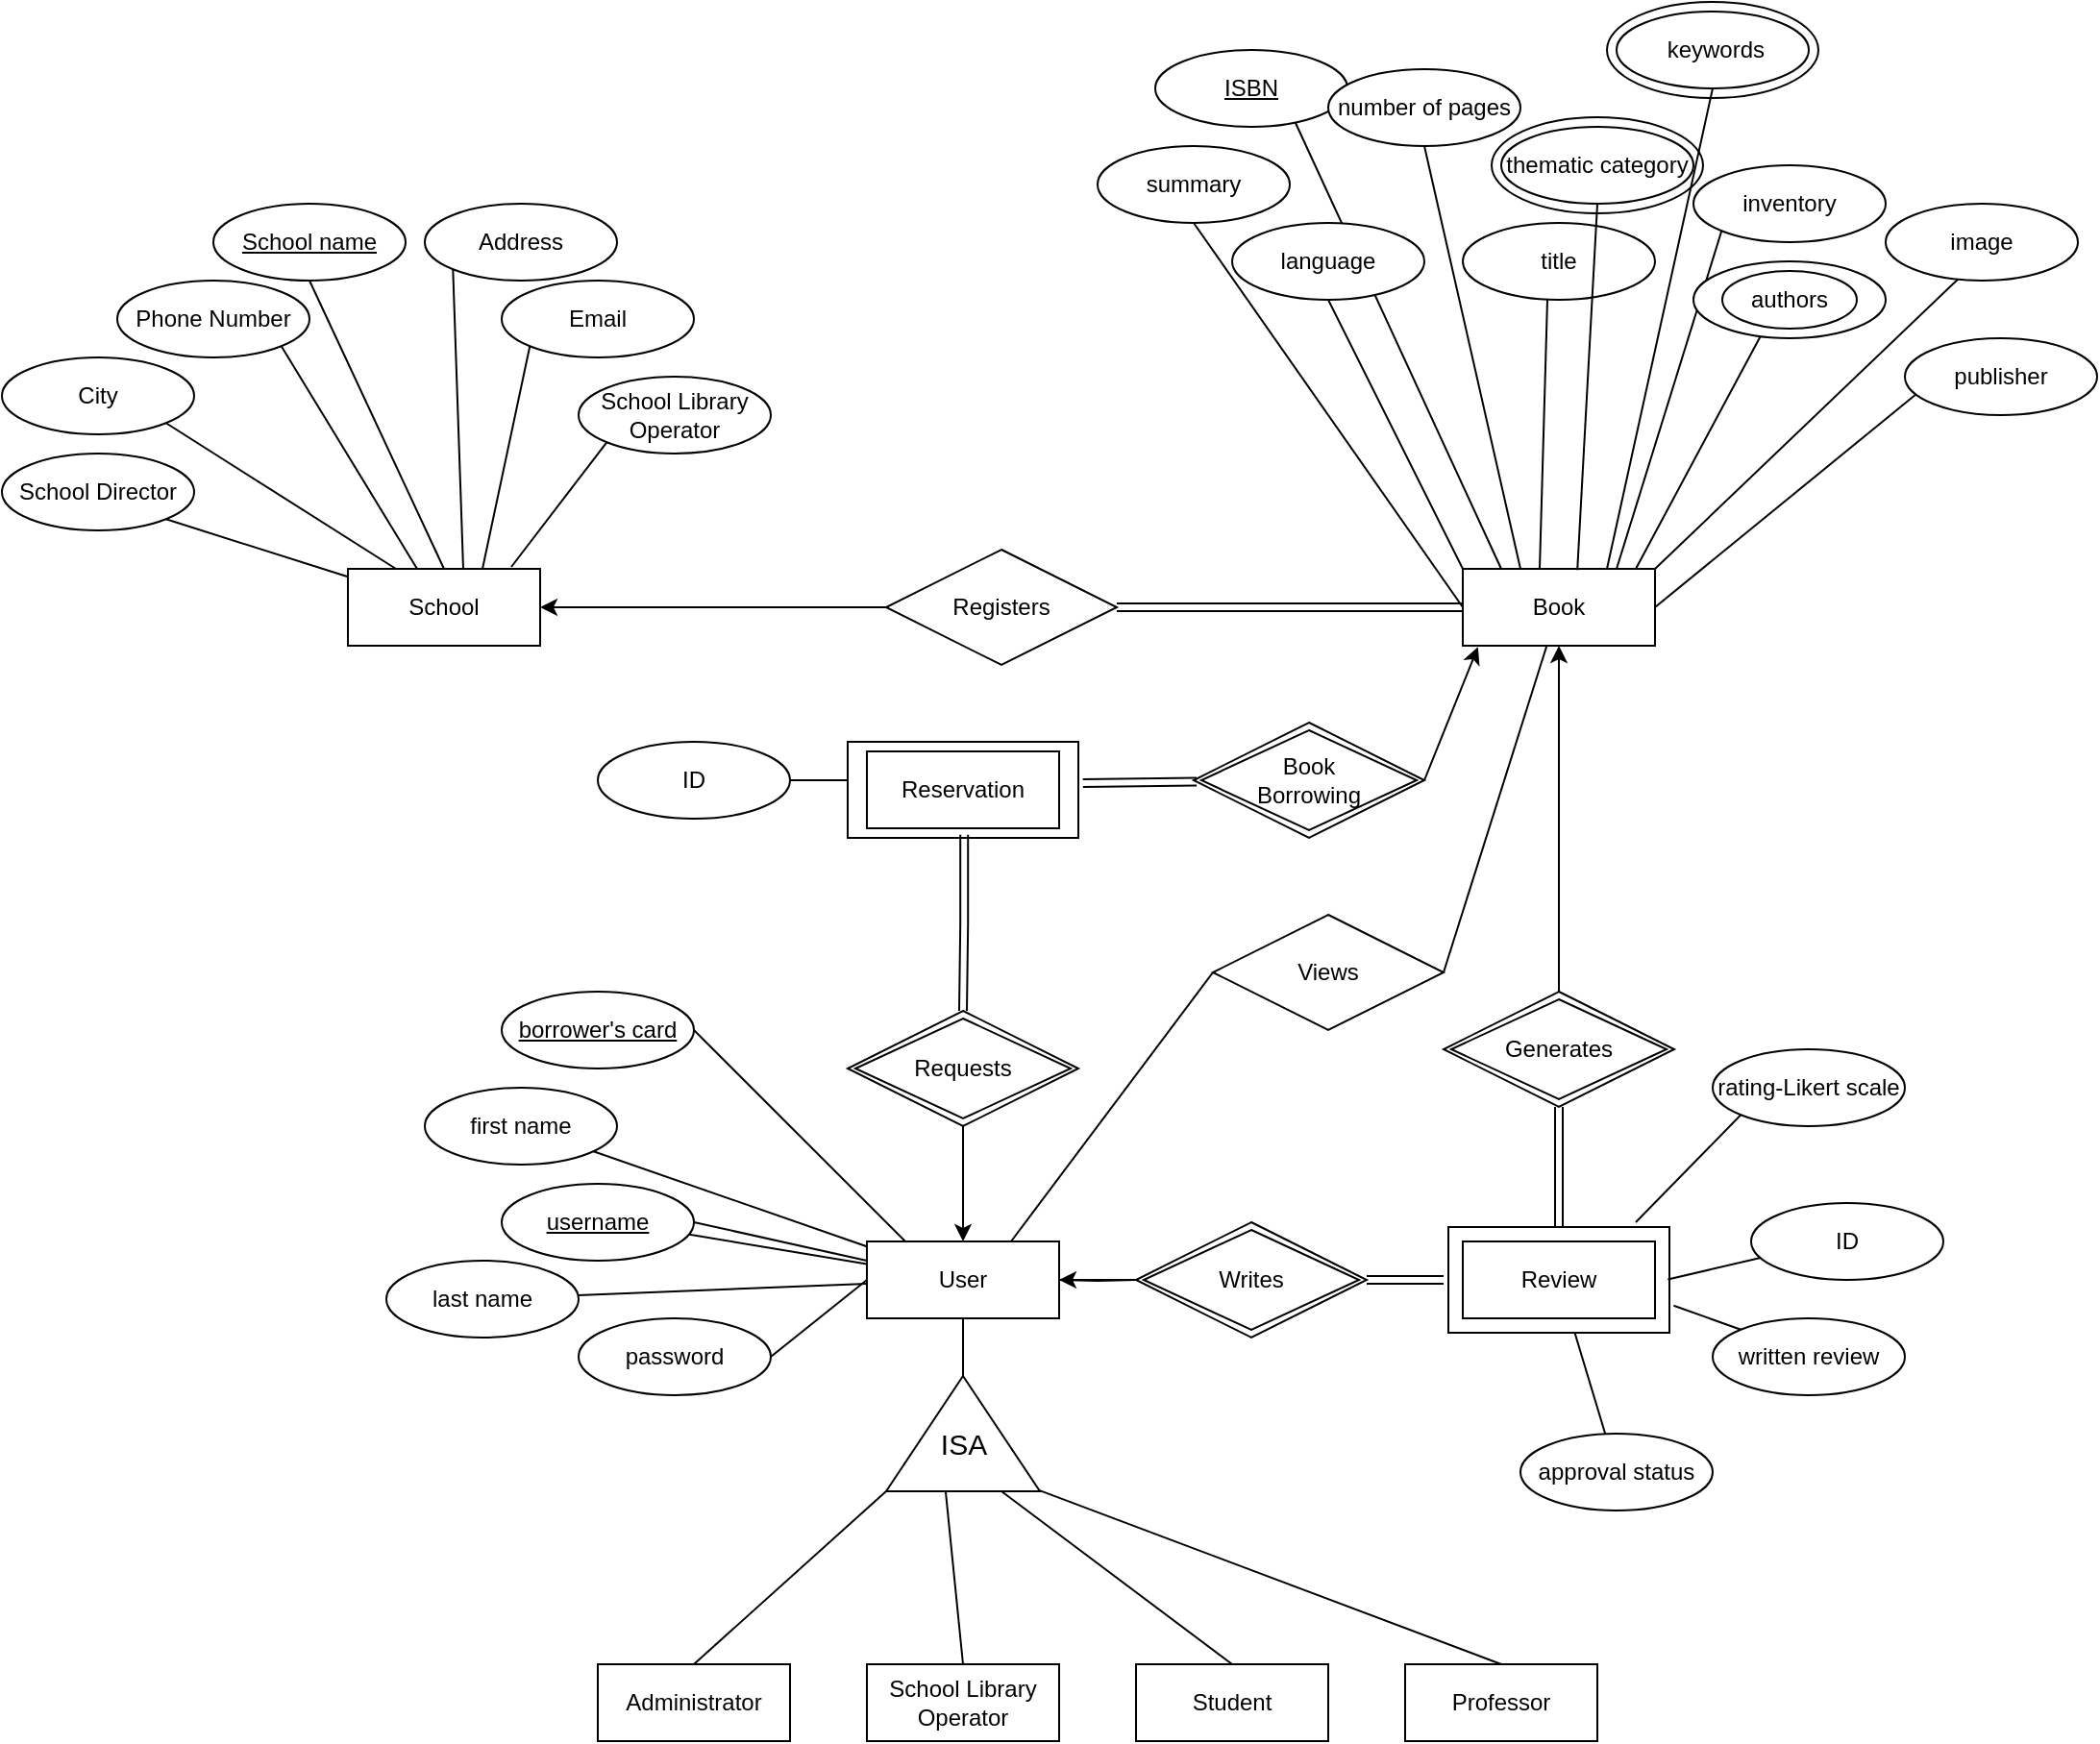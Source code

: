 <mxfile version="21.3.2" type="github">
  <diagram name="Σελίδα-1" id="5evgpBQLJIlPDL_NdwX2">
    <mxGraphModel dx="1475" dy="990" grid="1" gridSize="10" guides="1" tooltips="1" connect="1" arrows="1" fold="1" page="0" pageScale="1" pageWidth="827" pageHeight="1169" background="none" math="0" shadow="0">
      <root>
        <mxCell id="0" />
        <mxCell id="1" parent="0" />
        <mxCell id="doAp_iDVDvnI4SgPi6KM-92" style="edgeStyle=none;rounded=0;orthogonalLoop=1;jettySize=auto;html=1;exitX=0.5;exitY=1;exitDx=0;exitDy=0;entryX=0.5;entryY=0;entryDx=0;entryDy=0;endArrow=none;endFill=0;" parent="1" source="doAp_iDVDvnI4SgPi6KM-77" target="doAp_iDVDvnI4SgPi6KM-78" edge="1">
          <mxGeometry relative="1" as="geometry" />
        </mxCell>
        <mxCell id="doAp_iDVDvnI4SgPi6KM-77" value="School name" style="ellipse;whiteSpace=wrap;html=1;align=center;fontStyle=4;" parent="1" vertex="1">
          <mxGeometry x="-220" y="480" width="100" height="40" as="geometry" />
        </mxCell>
        <mxCell id="doAp_iDVDvnI4SgPi6KM-151" style="edgeStyle=none;rounded=0;orthogonalLoop=1;jettySize=auto;html=1;exitX=1;exitY=0.5;exitDx=0;exitDy=0;entryX=0;entryY=0.5;entryDx=0;entryDy=0;endArrow=none;endFill=0;startArrow=classic;startFill=1;" parent="1" source="doAp_iDVDvnI4SgPi6KM-78" target="doAp_iDVDvnI4SgPi6KM-147" edge="1">
          <mxGeometry relative="1" as="geometry" />
        </mxCell>
        <mxCell id="doAp_iDVDvnI4SgPi6KM-78" value="School" style="whiteSpace=wrap;html=1;align=center;" parent="1" vertex="1">
          <mxGeometry x="-150" y="670" width="100" height="40" as="geometry" />
        </mxCell>
        <mxCell id="doAp_iDVDvnI4SgPi6KM-88" style="edgeStyle=none;rounded=0;orthogonalLoop=1;jettySize=auto;html=1;exitX=1;exitY=1;exitDx=0;exitDy=0;entryX=0.25;entryY=0;entryDx=0;entryDy=0;endArrow=none;endFill=0;" parent="1" source="doAp_iDVDvnI4SgPi6KM-79" target="doAp_iDVDvnI4SgPi6KM-78" edge="1">
          <mxGeometry relative="1" as="geometry" />
        </mxCell>
        <mxCell id="doAp_iDVDvnI4SgPi6KM-79" value="City" style="ellipse;whiteSpace=wrap;html=1;align=center;" parent="1" vertex="1">
          <mxGeometry x="-330" y="560" width="100" height="40" as="geometry" />
        </mxCell>
        <mxCell id="doAp_iDVDvnI4SgPi6KM-95" style="edgeStyle=none;rounded=0;orthogonalLoop=1;jettySize=auto;html=1;exitX=0;exitY=1;exitDx=0;exitDy=0;entryX=0.85;entryY=-0.025;entryDx=0;entryDy=0;entryPerimeter=0;endArrow=none;endFill=0;" parent="1" source="doAp_iDVDvnI4SgPi6KM-80" target="doAp_iDVDvnI4SgPi6KM-78" edge="1">
          <mxGeometry relative="1" as="geometry" />
        </mxCell>
        <mxCell id="doAp_iDVDvnI4SgPi6KM-80" value="School Library Operator" style="ellipse;whiteSpace=wrap;html=1;align=center;" parent="1" vertex="1">
          <mxGeometry x="-30" y="570" width="100" height="40" as="geometry" />
        </mxCell>
        <mxCell id="doAp_iDVDvnI4SgPi6KM-94" style="edgeStyle=none;rounded=0;orthogonalLoop=1;jettySize=auto;html=1;exitX=0;exitY=1;exitDx=0;exitDy=0;endArrow=none;endFill=0;" parent="1" source="doAp_iDVDvnI4SgPi6KM-81" edge="1">
          <mxGeometry relative="1" as="geometry">
            <mxPoint x="-80" y="670" as="targetPoint" />
          </mxGeometry>
        </mxCell>
        <mxCell id="doAp_iDVDvnI4SgPi6KM-81" value="Email" style="ellipse;whiteSpace=wrap;html=1;align=center;" parent="1" vertex="1">
          <mxGeometry x="-70" y="520" width="100" height="40" as="geometry" />
        </mxCell>
        <mxCell id="doAp_iDVDvnI4SgPi6KM-91" style="edgeStyle=none;rounded=0;orthogonalLoop=1;jettySize=auto;html=1;exitX=1;exitY=1;exitDx=0;exitDy=0;entryX=0.36;entryY=0;entryDx=0;entryDy=0;entryPerimeter=0;endArrow=none;endFill=0;" parent="1" source="doAp_iDVDvnI4SgPi6KM-82" target="doAp_iDVDvnI4SgPi6KM-78" edge="1">
          <mxGeometry relative="1" as="geometry" />
        </mxCell>
        <mxCell id="doAp_iDVDvnI4SgPi6KM-82" value="Phone Number" style="ellipse;whiteSpace=wrap;html=1;align=center;" parent="1" vertex="1">
          <mxGeometry x="-270" y="520" width="100" height="40" as="geometry" />
        </mxCell>
        <mxCell id="doAp_iDVDvnI4SgPi6KM-90" style="rounded=0;orthogonalLoop=1;jettySize=auto;html=1;exitX=1;exitY=1;exitDx=0;exitDy=0;endArrow=none;endFill=0;" parent="1" source="doAp_iDVDvnI4SgPi6KM-83" target="doAp_iDVDvnI4SgPi6KM-78" edge="1">
          <mxGeometry relative="1" as="geometry" />
        </mxCell>
        <mxCell id="doAp_iDVDvnI4SgPi6KM-83" value="School Director" style="ellipse;whiteSpace=wrap;html=1;align=center;" parent="1" vertex="1">
          <mxGeometry x="-330" y="610" width="100" height="40" as="geometry" />
        </mxCell>
        <mxCell id="doAp_iDVDvnI4SgPi6KM-93" style="edgeStyle=none;rounded=0;orthogonalLoop=1;jettySize=auto;html=1;exitX=0;exitY=1;exitDx=0;exitDy=0;endArrow=none;endFill=0;" parent="1" source="doAp_iDVDvnI4SgPi6KM-85" edge="1">
          <mxGeometry relative="1" as="geometry">
            <mxPoint x="-90" y="670" as="targetPoint" />
          </mxGeometry>
        </mxCell>
        <mxCell id="doAp_iDVDvnI4SgPi6KM-85" value="Address" style="ellipse;whiteSpace=wrap;html=1;align=center;" parent="1" vertex="1">
          <mxGeometry x="-110" y="480" width="100" height="40" as="geometry" />
        </mxCell>
        <mxCell id="doAp_iDVDvnI4SgPi6KM-125" style="edgeStyle=none;rounded=0;orthogonalLoop=1;jettySize=auto;html=1;entryX=0.73;entryY=0.95;entryDx=0;entryDy=0;entryPerimeter=0;endArrow=none;endFill=0;" parent="1" target="doAp_iDVDvnI4SgPi6KM-98" edge="1">
          <mxGeometry relative="1" as="geometry">
            <mxPoint x="450" y="670" as="sourcePoint" />
          </mxGeometry>
        </mxCell>
        <mxCell id="doAp_iDVDvnI4SgPi6KM-97" value="Book" style="whiteSpace=wrap;html=1;align=center;" parent="1" vertex="1">
          <mxGeometry x="430" y="670" width="100" height="40" as="geometry" />
        </mxCell>
        <mxCell id="doAp_iDVDvnI4SgPi6KM-98" value="ISBN" style="ellipse;whiteSpace=wrap;html=1;align=center;fontStyle=4;" parent="1" vertex="1">
          <mxGeometry x="270" y="400" width="100" height="40" as="geometry" />
        </mxCell>
        <mxCell id="doAp_iDVDvnI4SgPi6KM-112" style="edgeStyle=none;rounded=0;orthogonalLoop=1;jettySize=auto;html=1;exitX=0.5;exitY=1;exitDx=0;exitDy=0;entryX=0;entryY=0;entryDx=0;entryDy=0;endArrow=none;endFill=0;" parent="1" source="doAp_iDVDvnI4SgPi6KM-99" target="doAp_iDVDvnI4SgPi6KM-97" edge="1">
          <mxGeometry relative="1" as="geometry" />
        </mxCell>
        <mxCell id="doAp_iDVDvnI4SgPi6KM-99" value="language" style="ellipse;whiteSpace=wrap;html=1;align=center;" parent="1" vertex="1">
          <mxGeometry x="310" y="490" width="100" height="40" as="geometry" />
        </mxCell>
        <mxCell id="doAp_iDVDvnI4SgPi6KM-122" style="edgeStyle=none;rounded=0;orthogonalLoop=1;jettySize=auto;html=1;exitX=0;exitY=1;exitDx=0;exitDy=0;endArrow=none;endFill=0;" parent="1" source="doAp_iDVDvnI4SgPi6KM-100" edge="1">
          <mxGeometry relative="1" as="geometry">
            <mxPoint x="510" y="670" as="targetPoint" />
          </mxGeometry>
        </mxCell>
        <mxCell id="doAp_iDVDvnI4SgPi6KM-100" value="inventory" style="ellipse;whiteSpace=wrap;html=1;align=center;" parent="1" vertex="1">
          <mxGeometry x="550" y="460" width="100" height="40" as="geometry" />
        </mxCell>
        <mxCell id="doAp_iDVDvnI4SgPi6KM-115" style="edgeStyle=none;rounded=0;orthogonalLoop=1;jettySize=auto;html=1;exitX=0.06;exitY=0.725;exitDx=0;exitDy=0;entryX=1;entryY=0.5;entryDx=0;entryDy=0;endArrow=none;endFill=0;exitPerimeter=0;" parent="1" source="doAp_iDVDvnI4SgPi6KM-101" target="doAp_iDVDvnI4SgPi6KM-97" edge="1">
          <mxGeometry relative="1" as="geometry" />
        </mxCell>
        <mxCell id="doAp_iDVDvnI4SgPi6KM-101" value="publisher" style="ellipse;whiteSpace=wrap;html=1;align=center;" parent="1" vertex="1">
          <mxGeometry x="660" y="550" width="100" height="40" as="geometry" />
        </mxCell>
        <mxCell id="doAp_iDVDvnI4SgPi6KM-116" style="edgeStyle=none;rounded=0;orthogonalLoop=1;jettySize=auto;html=1;exitX=0.4;exitY=0.925;exitDx=0;exitDy=0;endArrow=none;endFill=0;exitPerimeter=0;" parent="1" source="doAp_iDVDvnI4SgPi6KM-102" edge="1">
          <mxGeometry relative="1" as="geometry">
            <mxPoint x="530" y="670" as="targetPoint" />
          </mxGeometry>
        </mxCell>
        <mxCell id="doAp_iDVDvnI4SgPi6KM-102" value="image" style="ellipse;whiteSpace=wrap;html=1;align=center;" parent="1" vertex="1">
          <mxGeometry x="650" y="480" width="100" height="40" as="geometry" />
        </mxCell>
        <mxCell id="doAp_iDVDvnI4SgPi6KM-114" style="edgeStyle=none;rounded=0;orthogonalLoop=1;jettySize=auto;html=1;exitX=0.5;exitY=1;exitDx=0;exitDy=0;entryX=0.75;entryY=0;entryDx=0;entryDy=0;endArrow=none;endFill=0;" parent="1" source="doAp_iDVDvnI4SgPi6KM-103" target="doAp_iDVDvnI4SgPi6KM-97" edge="1">
          <mxGeometry relative="1" as="geometry" />
        </mxCell>
        <mxCell id="doAp_iDVDvnI4SgPi6KM-103" value="&amp;nbsp;keywords" style="ellipse;whiteSpace=wrap;html=1;align=center;" parent="1" vertex="1">
          <mxGeometry x="510" y="380" width="100" height="40" as="geometry" />
        </mxCell>
        <mxCell id="doAp_iDVDvnI4SgPi6KM-121" style="edgeStyle=none;rounded=0;orthogonalLoop=1;jettySize=auto;html=1;exitX=0.37;exitY=0.875;exitDx=0;exitDy=0;entryX=0.9;entryY=0;entryDx=0;entryDy=0;entryPerimeter=0;endArrow=none;endFill=0;exitPerimeter=0;" parent="1" source="doAp_iDVDvnI4SgPi6KM-104" target="doAp_iDVDvnI4SgPi6KM-97" edge="1">
          <mxGeometry relative="1" as="geometry" />
        </mxCell>
        <mxCell id="doAp_iDVDvnI4SgPi6KM-104" value="authors" style="ellipse;whiteSpace=wrap;html=1;align=center;" parent="1" vertex="1">
          <mxGeometry x="550" y="510" width="100" height="40" as="geometry" />
        </mxCell>
        <mxCell id="doAp_iDVDvnI4SgPi6KM-120" style="edgeStyle=none;rounded=0;orthogonalLoop=1;jettySize=auto;html=1;exitX=0.44;exitY=1;exitDx=0;exitDy=0;endArrow=none;endFill=0;exitPerimeter=0;" parent="1" source="doAp_iDVDvnI4SgPi6KM-105" edge="1">
          <mxGeometry relative="1" as="geometry">
            <mxPoint x="470" y="670" as="targetPoint" />
          </mxGeometry>
        </mxCell>
        <mxCell id="doAp_iDVDvnI4SgPi6KM-105" value="title" style="ellipse;whiteSpace=wrap;html=1;align=center;" parent="1" vertex="1">
          <mxGeometry x="430" y="490" width="100" height="40" as="geometry" />
        </mxCell>
        <mxCell id="doAp_iDVDvnI4SgPi6KM-111" style="edgeStyle=none;rounded=0;orthogonalLoop=1;jettySize=auto;html=1;exitX=0.5;exitY=1;exitDx=0;exitDy=0;entryX=0;entryY=0.5;entryDx=0;entryDy=0;endArrow=none;endFill=0;" parent="1" source="doAp_iDVDvnI4SgPi6KM-107" target="doAp_iDVDvnI4SgPi6KM-97" edge="1">
          <mxGeometry relative="1" as="geometry" />
        </mxCell>
        <mxCell id="doAp_iDVDvnI4SgPi6KM-107" value="summary" style="ellipse;whiteSpace=wrap;html=1;align=center;" parent="1" vertex="1">
          <mxGeometry x="240" y="450" width="100" height="40" as="geometry" />
        </mxCell>
        <mxCell id="doAp_iDVDvnI4SgPi6KM-118" style="edgeStyle=none;rounded=0;orthogonalLoop=1;jettySize=auto;html=1;exitX=0.5;exitY=1;exitDx=0;exitDy=0;endArrow=none;endFill=0;" parent="1" source="doAp_iDVDvnI4SgPi6KM-108" edge="1">
          <mxGeometry relative="1" as="geometry">
            <mxPoint x="460" y="670" as="targetPoint" />
          </mxGeometry>
        </mxCell>
        <mxCell id="doAp_iDVDvnI4SgPi6KM-108" value="number of pages" style="ellipse;whiteSpace=wrap;html=1;align=center;" parent="1" vertex="1">
          <mxGeometry x="360" y="410" width="100" height="40" as="geometry" />
        </mxCell>
        <mxCell id="doAp_iDVDvnI4SgPi6KM-123" style="edgeStyle=none;rounded=0;orthogonalLoop=1;jettySize=auto;html=1;exitX=0.5;exitY=1;exitDx=0;exitDy=0;entryX=0.596;entryY=0.016;entryDx=0;entryDy=0;entryPerimeter=0;endArrow=none;endFill=0;" parent="1" source="doAp_iDVDvnI4SgPi6KM-109" target="doAp_iDVDvnI4SgPi6KM-97" edge="1">
          <mxGeometry relative="1" as="geometry" />
        </mxCell>
        <mxCell id="doAp_iDVDvnI4SgPi6KM-109" value="thematic category" style="ellipse;whiteSpace=wrap;html=1;align=center;" parent="1" vertex="1">
          <mxGeometry x="450" y="440" width="100" height="40" as="geometry" />
        </mxCell>
        <mxCell id="yHU-LpbRhOKIdBIeGnli-29" value="" style="edgeStyle=orthogonalEdgeStyle;rounded=0;orthogonalLoop=1;jettySize=auto;html=1;endArrow=none;endFill=0;startArrow=classic;startFill=1;" parent="1" source="doAp_iDVDvnI4SgPi6KM-126" edge="1">
          <mxGeometry relative="1" as="geometry">
            <mxPoint x="170" y="960" as="targetPoint" />
          </mxGeometry>
        </mxCell>
        <mxCell id="yHU-LpbRhOKIdBIeGnli-38" style="rounded=0;orthogonalLoop=1;jettySize=auto;html=1;exitX=0.75;exitY=0;exitDx=0;exitDy=0;entryX=0;entryY=0.5;entryDx=0;entryDy=0;endArrow=none;endFill=0;" parent="1" source="doAp_iDVDvnI4SgPi6KM-126" target="doAp_iDVDvnI4SgPi6KM-181" edge="1">
          <mxGeometry relative="1" as="geometry" />
        </mxCell>
        <mxCell id="doAp_iDVDvnI4SgPi6KM-126" value="User" style="whiteSpace=wrap;html=1;align=center;" parent="1" vertex="1">
          <mxGeometry x="120" y="1020" width="100" height="40" as="geometry" />
        </mxCell>
        <mxCell id="doAp_iDVDvnI4SgPi6KM-131" style="edgeStyle=none;rounded=0;orthogonalLoop=1;jettySize=auto;html=1;exitX=1;exitY=0.5;exitDx=0;exitDy=0;entryX=0.5;entryY=1;entryDx=0;entryDy=0;endArrow=none;endFill=0;" parent="1" source="doAp_iDVDvnI4SgPi6KM-129" target="doAp_iDVDvnI4SgPi6KM-126" edge="1">
          <mxGeometry relative="1" as="geometry" />
        </mxCell>
        <mxCell id="doAp_iDVDvnI4SgPi6KM-138" style="edgeStyle=none;rounded=0;orthogonalLoop=1;jettySize=auto;html=1;exitX=0.065;exitY=0.382;exitDx=0;exitDy=0;entryX=0.5;entryY=0;entryDx=0;entryDy=0;endArrow=none;endFill=0;exitPerimeter=0;" parent="1" source="doAp_iDVDvnI4SgPi6KM-129" target="doAp_iDVDvnI4SgPi6KM-134" edge="1">
          <mxGeometry relative="1" as="geometry" />
        </mxCell>
        <mxCell id="doAp_iDVDvnI4SgPi6KM-146" style="rounded=0;orthogonalLoop=1;jettySize=auto;html=1;exitX=0.02;exitY=0.973;exitDx=0;exitDy=0;entryX=0.5;entryY=0;entryDx=0;entryDy=0;endArrow=none;endFill=0;exitPerimeter=0;" parent="1" source="doAp_iDVDvnI4SgPi6KM-129" target="doAp_iDVDvnI4SgPi6KM-144" edge="1">
          <mxGeometry relative="1" as="geometry" />
        </mxCell>
        <mxCell id="doAp_iDVDvnI4SgPi6KM-129" value="" style="triangle;whiteSpace=wrap;html=1;rotation=-90;" parent="1" vertex="1">
          <mxGeometry x="140" y="1080" width="60" height="80" as="geometry" />
        </mxCell>
        <mxCell id="doAp_iDVDvnI4SgPi6KM-130" value="&lt;font style=&quot;font-size: 15px;&quot;&gt;ISA&lt;/font&gt;" style="text;html=1;align=center;verticalAlign=middle;resizable=0;points=[];autosize=1;strokeColor=none;fillColor=none;" parent="1" vertex="1">
          <mxGeometry x="145" y="1110" width="50" height="30" as="geometry" />
        </mxCell>
        <mxCell id="doAp_iDVDvnI4SgPi6KM-139" style="rounded=0;orthogonalLoop=1;jettySize=auto;html=1;exitX=0.5;exitY=0;exitDx=0;exitDy=0;endArrow=none;endFill=0;" parent="1" source="doAp_iDVDvnI4SgPi6KM-133" edge="1">
          <mxGeometry relative="1" as="geometry">
            <mxPoint x="130" y="1150" as="targetPoint" />
          </mxGeometry>
        </mxCell>
        <mxCell id="doAp_iDVDvnI4SgPi6KM-133" value="Administrator" style="whiteSpace=wrap;html=1;align=center;" parent="1" vertex="1">
          <mxGeometry x="-20" y="1240" width="100" height="40" as="geometry" />
        </mxCell>
        <mxCell id="doAp_iDVDvnI4SgPi6KM-134" value="School Library Operator" style="whiteSpace=wrap;html=1;align=center;" parent="1" vertex="1">
          <mxGeometry x="120" y="1240" width="100" height="40" as="geometry" />
        </mxCell>
        <mxCell id="doAp_iDVDvnI4SgPi6KM-140" style="rounded=0;orthogonalLoop=1;jettySize=auto;html=1;exitX=0.5;exitY=0;exitDx=0;exitDy=0;endArrow=none;endFill=0;entryX=0;entryY=0.75;entryDx=0;entryDy=0;" parent="1" source="doAp_iDVDvnI4SgPi6KM-136" target="doAp_iDVDvnI4SgPi6KM-129" edge="1">
          <mxGeometry relative="1" as="geometry">
            <mxPoint x="210" y="1150" as="targetPoint" />
          </mxGeometry>
        </mxCell>
        <mxCell id="doAp_iDVDvnI4SgPi6KM-136" value="Student" style="whiteSpace=wrap;html=1;align=center;" parent="1" vertex="1">
          <mxGeometry x="260" y="1240" width="100" height="40" as="geometry" />
        </mxCell>
        <mxCell id="doAp_iDVDvnI4SgPi6KM-144" value="Professor" style="whiteSpace=wrap;html=1;align=center;" parent="1" vertex="1">
          <mxGeometry x="400" y="1240" width="100" height="40" as="geometry" />
        </mxCell>
        <mxCell id="doAp_iDVDvnI4SgPi6KM-163" style="edgeStyle=none;rounded=0;orthogonalLoop=1;jettySize=auto;html=1;exitX=1;exitY=0.5;exitDx=0;exitDy=0;endArrow=none;endFill=0;shape=link;" parent="1" source="doAp_iDVDvnI4SgPi6KM-147" edge="1">
          <mxGeometry relative="1" as="geometry">
            <mxPoint x="430" y="690" as="targetPoint" />
          </mxGeometry>
        </mxCell>
        <mxCell id="doAp_iDVDvnI4SgPi6KM-147" value="Registers" style="shape=rhombus;perimeter=rhombusPerimeter;whiteSpace=wrap;html=1;align=center;" parent="1" vertex="1">
          <mxGeometry x="130" y="660" width="120" height="60" as="geometry" />
        </mxCell>
        <mxCell id="doAp_iDVDvnI4SgPi6KM-167" value="" style="ellipse;whiteSpace=wrap;html=1;fillColor=none;" parent="1" vertex="1">
          <mxGeometry x="565" y="515" width="70" height="30" as="geometry" />
        </mxCell>
        <mxCell id="doAp_iDVDvnI4SgPi6KM-168" value="" style="ellipse;whiteSpace=wrap;html=1;fillColor=none;" parent="1" vertex="1">
          <mxGeometry x="445" y="435" width="110" height="50" as="geometry" />
        </mxCell>
        <mxCell id="doAp_iDVDvnI4SgPi6KM-183" style="edgeStyle=none;rounded=0;orthogonalLoop=1;jettySize=auto;html=1;endArrow=none;endFill=0;exitX=1;exitY=0.5;exitDx=0;exitDy=0;" parent="1" source="doAp_iDVDvnI4SgPi6KM-181" target="doAp_iDVDvnI4SgPi6KM-97" edge="1">
          <mxGeometry relative="1" as="geometry">
            <mxPoint x="310" y="812" as="sourcePoint" />
          </mxGeometry>
        </mxCell>
        <mxCell id="doAp_iDVDvnI4SgPi6KM-181" value="Views" style="shape=rhombus;perimeter=rhombusPerimeter;whiteSpace=wrap;html=1;align=center;" parent="1" vertex="1">
          <mxGeometry x="300" y="850" width="120" height="60" as="geometry" />
        </mxCell>
        <mxCell id="G2XdynQQ7k0L5pF9lwUH-4" style="rounded=0;orthogonalLoop=1;jettySize=auto;html=1;exitX=0;exitY=0;exitDx=0;exitDy=0;entryX=1.019;entryY=0.743;entryDx=0;entryDy=0;endArrow=none;endFill=0;entryPerimeter=0;" parent="1" source="doAp_iDVDvnI4SgPi6KM-188" target="yHU-LpbRhOKIdBIeGnli-24" edge="1">
          <mxGeometry relative="1" as="geometry">
            <mxPoint x="518.52" y="1048.52" as="targetPoint" />
          </mxGeometry>
        </mxCell>
        <mxCell id="doAp_iDVDvnI4SgPi6KM-188" value="written review" style="ellipse;whiteSpace=wrap;html=1;align=center;" parent="1" vertex="1">
          <mxGeometry x="560" y="1060" width="100" height="40" as="geometry" />
        </mxCell>
        <mxCell id="G2XdynQQ7k0L5pF9lwUH-5" style="rounded=0;orthogonalLoop=1;jettySize=auto;html=1;exitX=0;exitY=1;exitDx=0;exitDy=0;endArrow=none;endFill=0;" parent="1" source="doAp_iDVDvnI4SgPi6KM-189" edge="1">
          <mxGeometry relative="1" as="geometry">
            <mxPoint x="520" y="1010" as="targetPoint" />
          </mxGeometry>
        </mxCell>
        <mxCell id="doAp_iDVDvnI4SgPi6KM-189" value="rating-Likert scale" style="ellipse;whiteSpace=wrap;html=1;align=center;" parent="1" vertex="1">
          <mxGeometry x="560" y="920" width="100" height="40" as="geometry" />
        </mxCell>
        <mxCell id="yHU-LpbRhOKIdBIeGnli-41" style="rounded=0;orthogonalLoop=1;jettySize=auto;html=1;exitX=1;exitY=0.5;exitDx=0;exitDy=0;entryX=0;entryY=0.5;entryDx=0;entryDy=0;endArrow=none;endFill=0;" parent="1" source="yHU-LpbRhOKIdBIeGnli-9" target="doAp_iDVDvnI4SgPi6KM-126" edge="1">
          <mxGeometry relative="1" as="geometry" />
        </mxCell>
        <mxCell id="yHU-LpbRhOKIdBIeGnli-9" value="password" style="ellipse;whiteSpace=wrap;html=1;align=center;" parent="1" vertex="1">
          <mxGeometry x="-30" y="1060" width="100" height="40" as="geometry" />
        </mxCell>
        <mxCell id="yHU-LpbRhOKIdBIeGnli-42" style="rounded=0;orthogonalLoop=1;jettySize=auto;html=1;exitX=1;exitY=0.5;exitDx=0;exitDy=0;entryX=0;entryY=0.25;entryDx=0;entryDy=0;endArrow=none;endFill=0;" parent="1" source="yHU-LpbRhOKIdBIeGnli-43" target="doAp_iDVDvnI4SgPi6KM-126" edge="1">
          <mxGeometry relative="1" as="geometry">
            <mxPoint x="90" y="1010" as="sourcePoint" />
          </mxGeometry>
        </mxCell>
        <mxCell id="yHU-LpbRhOKIdBIeGnli-17" value="Review" style="whiteSpace=wrap;html=1;align=center;" parent="1" vertex="1">
          <mxGeometry x="430" y="1020" width="100" height="40" as="geometry" />
        </mxCell>
        <mxCell id="yHU-LpbRhOKIdBIeGnli-19" value="" style="edgeStyle=orthogonalEdgeStyle;rounded=0;orthogonalLoop=1;jettySize=auto;html=1;endArrow=none;endFill=0;" parent="1" target="doAp_iDVDvnI4SgPi6KM-126" edge="1">
          <mxGeometry relative="1" as="geometry">
            <mxPoint x="260" y="1040" as="sourcePoint" />
          </mxGeometry>
        </mxCell>
        <mxCell id="yHU-LpbRhOKIdBIeGnli-27" style="edgeStyle=orthogonalEdgeStyle;rounded=0;orthogonalLoop=1;jettySize=auto;html=1;exitX=0.5;exitY=0;exitDx=0;exitDy=0;entryX=0.5;entryY=1;entryDx=0;entryDy=0;endArrow=classic;endFill=1;startArrow=none;startFill=0;" parent="1" source="yHU-LpbRhOKIdBIeGnli-21" target="doAp_iDVDvnI4SgPi6KM-97" edge="1">
          <mxGeometry relative="1" as="geometry" />
        </mxCell>
        <mxCell id="yHU-LpbRhOKIdBIeGnli-21" value="Generates" style="shape=rhombus;double=1;perimeter=rhombusPerimeter;whiteSpace=wrap;html=1;align=center;" parent="1" vertex="1">
          <mxGeometry x="420" y="890" width="120" height="60" as="geometry" />
        </mxCell>
        <mxCell id="yHU-LpbRhOKIdBIeGnli-25" style="edgeStyle=orthogonalEdgeStyle;rounded=0;orthogonalLoop=1;jettySize=auto;html=1;exitX=1;exitY=0.5;exitDx=0;exitDy=0;endArrow=none;endFill=0;shape=link;" parent="1" source="yHU-LpbRhOKIdBIeGnli-23" edge="1">
          <mxGeometry relative="1" as="geometry">
            <mxPoint x="420" y="1040" as="targetPoint" />
          </mxGeometry>
        </mxCell>
        <mxCell id="yHU-LpbRhOKIdBIeGnli-28" value="" style="edgeStyle=orthogonalEdgeStyle;rounded=0;orthogonalLoop=1;jettySize=auto;html=1;" parent="1" source="yHU-LpbRhOKIdBIeGnli-23" target="doAp_iDVDvnI4SgPi6KM-126" edge="1">
          <mxGeometry relative="1" as="geometry" />
        </mxCell>
        <mxCell id="yHU-LpbRhOKIdBIeGnli-23" value="Writes" style="shape=rhombus;double=1;perimeter=rhombusPerimeter;whiteSpace=wrap;html=1;align=center;" parent="1" vertex="1">
          <mxGeometry x="260" y="1010" width="120" height="60" as="geometry" />
        </mxCell>
        <mxCell id="yHU-LpbRhOKIdBIeGnli-26" value="" style="edgeStyle=orthogonalEdgeStyle;rounded=0;orthogonalLoop=1;jettySize=auto;html=1;endArrow=none;endFill=0;shape=link;" parent="1" source="yHU-LpbRhOKIdBIeGnli-24" target="yHU-LpbRhOKIdBIeGnli-21" edge="1">
          <mxGeometry relative="1" as="geometry" />
        </mxCell>
        <mxCell id="yHU-LpbRhOKIdBIeGnli-24" value="" style="verticalLabelPosition=bottom;verticalAlign=top;html=1;shape=mxgraph.basic.rect;fillColor2=none;strokeWidth=1;size=20;indent=5;fillColor=none;" parent="1" vertex="1">
          <mxGeometry x="422.5" y="1012.5" width="115" height="55" as="geometry" />
        </mxCell>
        <mxCell id="yHU-LpbRhOKIdBIeGnli-31" value="" style="edgeStyle=orthogonalEdgeStyle;rounded=0;orthogonalLoop=1;jettySize=auto;html=1;endArrow=none;endFill=0;exitX=0.505;exitY=0.967;exitDx=0;exitDy=0;exitPerimeter=0;shape=link;" parent="1" source="yHU-LpbRhOKIdBIeGnli-32" edge="1">
          <mxGeometry relative="1" as="geometry">
            <mxPoint x="170" y="900" as="targetPoint" />
          </mxGeometry>
        </mxCell>
        <mxCell id="yHU-LpbRhOKIdBIeGnli-30" value="Reservation" style="whiteSpace=wrap;html=1;align=center;" parent="1" vertex="1">
          <mxGeometry x="120" y="765" width="100" height="40" as="geometry" />
        </mxCell>
        <mxCell id="yHU-LpbRhOKIdBIeGnli-37" value="" style="rounded=0;orthogonalLoop=1;jettySize=auto;html=1;endArrow=none;endFill=0;exitX=1.02;exitY=0.431;exitDx=0;exitDy=0;exitPerimeter=0;shape=link;" parent="1" source="yHU-LpbRhOKIdBIeGnli-32" edge="1">
          <mxGeometry relative="1" as="geometry">
            <mxPoint x="291.541" y="780.771" as="targetPoint" />
          </mxGeometry>
        </mxCell>
        <mxCell id="yHU-LpbRhOKIdBIeGnli-32" value="" style="verticalLabelPosition=bottom;verticalAlign=top;html=1;shape=mxgraph.basic.rect;fillColor2=none;strokeWidth=1;size=0;indent=100;fillColor=none;" parent="1" vertex="1">
          <mxGeometry x="110" y="760" width="120" height="50" as="geometry" />
        </mxCell>
        <mxCell id="yHU-LpbRhOKIdBIeGnli-36" style="rounded=0;orthogonalLoop=1;jettySize=auto;html=1;exitX=1;exitY=0.5;exitDx=0;exitDy=0;entryX=0.079;entryY=1.016;entryDx=0;entryDy=0;entryPerimeter=0;endArrow=classic;endFill=1;startArrow=none;startFill=0;" parent="1" target="doAp_iDVDvnI4SgPi6KM-97" edge="1">
          <mxGeometry relative="1" as="geometry">
            <mxPoint x="410" y="780" as="sourcePoint" />
          </mxGeometry>
        </mxCell>
        <mxCell id="yHU-LpbRhOKIdBIeGnli-44" value="" style="rounded=0;orthogonalLoop=1;jettySize=auto;html=1;entryX=0;entryY=0.25;entryDx=0;entryDy=0;endArrow=none;endFill=0;" parent="1" source="doAp_iDVDvnI4SgPi6KM-126" target="yHU-LpbRhOKIdBIeGnli-43" edge="1">
          <mxGeometry relative="1" as="geometry">
            <mxPoint x="90" y="1010" as="sourcePoint" />
            <mxPoint x="120" y="1030" as="targetPoint" />
          </mxGeometry>
        </mxCell>
        <mxCell id="yHU-LpbRhOKIdBIeGnli-43" value="username" style="ellipse;whiteSpace=wrap;html=1;align=center;fontStyle=4;" parent="1" vertex="1">
          <mxGeometry x="-70" y="990" width="100" height="40" as="geometry" />
        </mxCell>
        <mxCell id="yHU-LpbRhOKIdBIeGnli-45" value="Requests" style="shape=rhombus;double=1;perimeter=rhombusPerimeter;whiteSpace=wrap;html=1;align=center;" parent="1" vertex="1">
          <mxGeometry x="110" y="900" width="120" height="60" as="geometry" />
        </mxCell>
        <mxCell id="yHU-LpbRhOKIdBIeGnli-46" value="Book&lt;br&gt;Borrowing" style="shape=rhombus;double=1;perimeter=rhombusPerimeter;whiteSpace=wrap;html=1;align=center;" parent="1" vertex="1">
          <mxGeometry x="290" y="750" width="120" height="60" as="geometry" />
        </mxCell>
        <mxCell id="yHU-LpbRhOKIdBIeGnli-54" style="rounded=0;orthogonalLoop=1;jettySize=auto;html=1;exitX=1;exitY=0.5;exitDx=0;exitDy=0;endArrow=none;endFill=0;" parent="1" source="yHU-LpbRhOKIdBIeGnli-53" edge="1">
          <mxGeometry relative="1" as="geometry">
            <mxPoint x="140" y="1020" as="targetPoint" />
          </mxGeometry>
        </mxCell>
        <mxCell id="yHU-LpbRhOKIdBIeGnli-53" value="&lt;u&gt;borrower&#39;s card&lt;/u&gt;" style="ellipse;whiteSpace=wrap;html=1;align=center;" parent="1" vertex="1">
          <mxGeometry x="-70" y="890" width="100" height="40" as="geometry" />
        </mxCell>
        <mxCell id="TyaQZzcABjsXOcvaD1ME-1" value="" style="ellipse;whiteSpace=wrap;html=1;fillColor=none;" parent="1" vertex="1">
          <mxGeometry x="505" y="375" width="110" height="50" as="geometry" />
        </mxCell>
        <mxCell id="TyaQZzcABjsXOcvaD1ME-6" style="rounded=0;orthogonalLoop=1;jettySize=auto;html=1;endArrow=none;endFill=0;" parent="1" source="TyaQZzcABjsXOcvaD1ME-2" target="doAp_iDVDvnI4SgPi6KM-126" edge="1">
          <mxGeometry relative="1" as="geometry" />
        </mxCell>
        <mxCell id="TyaQZzcABjsXOcvaD1ME-2" value="last name" style="ellipse;whiteSpace=wrap;html=1;align=center;" parent="1" vertex="1">
          <mxGeometry x="-130" y="1030" width="100" height="40" as="geometry" />
        </mxCell>
        <mxCell id="TyaQZzcABjsXOcvaD1ME-5" style="rounded=0;orthogonalLoop=1;jettySize=auto;html=1;endArrow=none;endFill=0;" parent="1" source="TyaQZzcABjsXOcvaD1ME-3" target="doAp_iDVDvnI4SgPi6KM-126" edge="1">
          <mxGeometry relative="1" as="geometry" />
        </mxCell>
        <mxCell id="TyaQZzcABjsXOcvaD1ME-3" value="first name" style="ellipse;whiteSpace=wrap;html=1;align=center;" parent="1" vertex="1">
          <mxGeometry x="-110" y="940" width="100" height="40" as="geometry" />
        </mxCell>
        <mxCell id="TyaQZzcABjsXOcvaD1ME-8" style="rounded=0;orthogonalLoop=1;jettySize=auto;html=1;endArrow=none;endFill=0;" parent="1" source="TyaQZzcABjsXOcvaD1ME-7" target="yHU-LpbRhOKIdBIeGnli-24" edge="1">
          <mxGeometry relative="1" as="geometry" />
        </mxCell>
        <mxCell id="TyaQZzcABjsXOcvaD1ME-7" value="approval status" style="ellipse;whiteSpace=wrap;html=1;align=center;" parent="1" vertex="1">
          <mxGeometry x="460" y="1120" width="100" height="40" as="geometry" />
        </mxCell>
        <mxCell id="gMwOeRrgCescKg_u4L4e-3" style="rounded=0;orthogonalLoop=1;jettySize=auto;html=1;exitX=0.076;exitY=0.698;exitDx=0;exitDy=0;entryX=0.993;entryY=0.495;entryDx=0;entryDy=0;entryPerimeter=0;endArrow=none;endFill=0;exitPerimeter=0;" edge="1" parent="1" source="gMwOeRrgCescKg_u4L4e-2" target="yHU-LpbRhOKIdBIeGnli-24">
          <mxGeometry relative="1" as="geometry" />
        </mxCell>
        <mxCell id="gMwOeRrgCescKg_u4L4e-2" value="ID" style="ellipse;whiteSpace=wrap;html=1;align=center;" vertex="1" parent="1">
          <mxGeometry x="580" y="1000" width="100" height="40" as="geometry" />
        </mxCell>
        <mxCell id="gMwOeRrgCescKg_u4L4e-6" style="rounded=0;orthogonalLoop=1;jettySize=auto;html=1;exitX=1;exitY=0.5;exitDx=0;exitDy=0;endArrow=none;endFill=0;" edge="1" parent="1" source="gMwOeRrgCescKg_u4L4e-4">
          <mxGeometry relative="1" as="geometry">
            <mxPoint x="110" y="780" as="targetPoint" />
          </mxGeometry>
        </mxCell>
        <mxCell id="gMwOeRrgCescKg_u4L4e-4" value="ID" style="ellipse;whiteSpace=wrap;html=1;align=center;" vertex="1" parent="1">
          <mxGeometry x="-20" y="760" width="100" height="40" as="geometry" />
        </mxCell>
      </root>
    </mxGraphModel>
  </diagram>
</mxfile>
